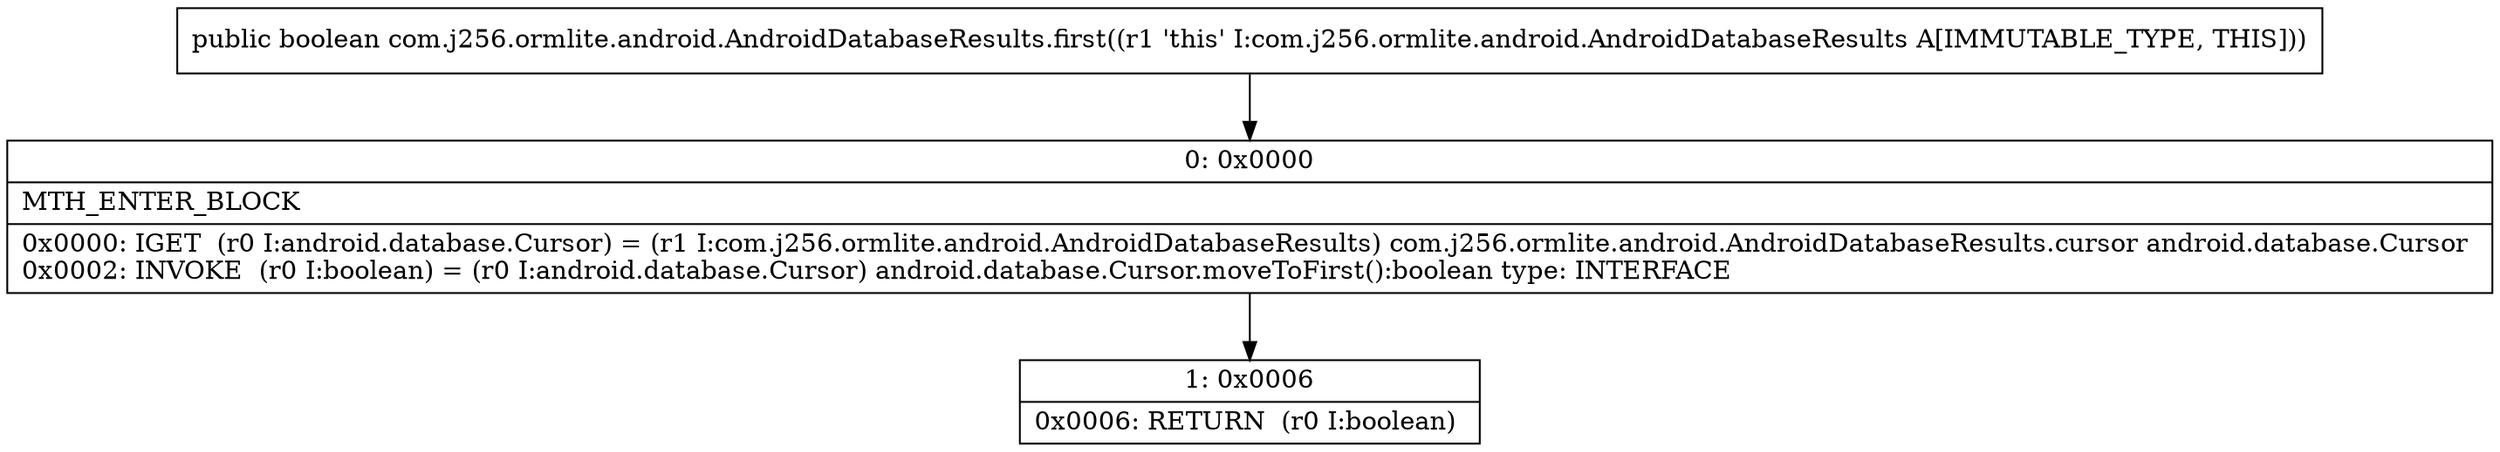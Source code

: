digraph "CFG forcom.j256.ormlite.android.AndroidDatabaseResults.first()Z" {
Node_0 [shape=record,label="{0\:\ 0x0000|MTH_ENTER_BLOCK\l|0x0000: IGET  (r0 I:android.database.Cursor) = (r1 I:com.j256.ormlite.android.AndroidDatabaseResults) com.j256.ormlite.android.AndroidDatabaseResults.cursor android.database.Cursor \l0x0002: INVOKE  (r0 I:boolean) = (r0 I:android.database.Cursor) android.database.Cursor.moveToFirst():boolean type: INTERFACE \l}"];
Node_1 [shape=record,label="{1\:\ 0x0006|0x0006: RETURN  (r0 I:boolean) \l}"];
MethodNode[shape=record,label="{public boolean com.j256.ormlite.android.AndroidDatabaseResults.first((r1 'this' I:com.j256.ormlite.android.AndroidDatabaseResults A[IMMUTABLE_TYPE, THIS])) }"];
MethodNode -> Node_0;
Node_0 -> Node_1;
}

